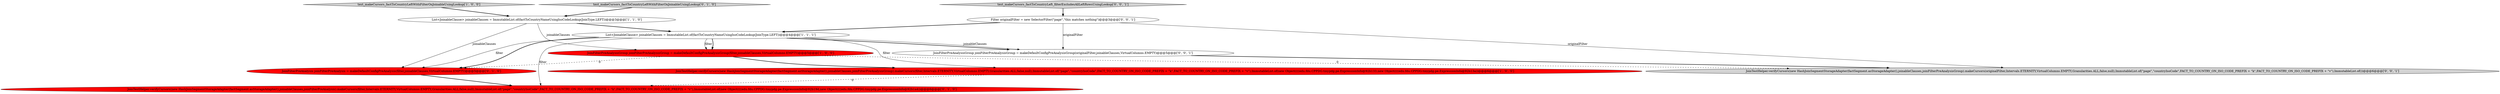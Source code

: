 digraph {
11 [style = filled, label = "JoinTestHelper.verifyCursors(new HashJoinSegmentStorageAdapter(factSegment.asStorageAdapter(),joinableClauses,joinFilterPreAnalysisGroup).makeCursors(originalFilter,Intervals.ETERNITY,VirtualColumns.EMPTY,Granularities.ALL,false,null),ImmutableList.of(\"page\",\"countryIsoCode\",FACT_TO_COUNTRY_ON_ISO_CODE_PREFIX + \"k\",FACT_TO_COUNTRY_ON_ISO_CODE_PREFIX + \"v\"),ImmutableList.of())@@@6@@@['0', '0', '1']", fillcolor = lightgray, shape = ellipse image = "AAA0AAABBB3BBB"];
6 [style = filled, label = "JoinFilterPreAnalysis joinFilterPreAnalysis = makeDefaultConfigPreAnalysis(filter,joinableClauses,VirtualColumns.EMPTY)@@@5@@@['0', '1', '0']", fillcolor = red, shape = ellipse image = "AAA1AAABBB2BBB"];
2 [style = filled, label = "List<JoinableClause> joinableClauses = ImmutableList.of(factToCountryNameUsingIsoCodeLookup(JoinType.LEFT))@@@3@@@['1', '1', '0']", fillcolor = white, shape = ellipse image = "AAA0AAABBB1BBB"];
7 [style = filled, label = "JoinTestHelper.verifyCursors(new HashJoinSegmentStorageAdapter(factSegment.asStorageAdapter(),joinableClauses,joinFilterPreAnalysis).makeCursors(filter,Intervals.ETERNITY,VirtualColumns.EMPTY,Granularities.ALL,false,null),ImmutableList.of(\"page\",\"countryIsoCode\",FACT_TO_COUNTRY_ON_ISO_CODE_PREFIX + \"k\",FACT_TO_COUNTRY_ON_ISO_CODE_PREFIX + \"v\"),ImmutableList.of(new Object((((edu.fdu.CPPDG.tinypdg.pe.ExpressionInfo@92b19d,new Object((((edu.fdu.CPPDG.tinypdg.pe.ExpressionInfo@92b1a4))@@@6@@@['0', '1', '0']", fillcolor = red, shape = ellipse image = "AAA1AAABBB2BBB"];
3 [style = filled, label = "test_makeCursors_factToCountryLeftWithFilterOnJoinableUsingLookup['1', '0', '0']", fillcolor = lightgray, shape = diamond image = "AAA0AAABBB1BBB"];
0 [style = filled, label = "JoinTestHelper.verifyCursors(new HashJoinSegmentStorageAdapter(factSegment.asStorageAdapter(),joinableClauses,joinFilterPreAnalysisGroup).makeCursors(filter,Intervals.ETERNITY,VirtualColumns.EMPTY,Granularities.ALL,false,null),ImmutableList.of(\"page\",\"countryIsoCode\",FACT_TO_COUNTRY_ON_ISO_CODE_PREFIX + \"k\",FACT_TO_COUNTRY_ON_ISO_CODE_PREFIX + \"v\"),ImmutableList.of(new Object((((edu.fdu.CPPDG.tinypdg.pe.ExpressionInfo@92b133,new Object((((edu.fdu.CPPDG.tinypdg.pe.ExpressionInfo@92b13a))@@@6@@@['1', '0', '0']", fillcolor = red, shape = ellipse image = "AAA1AAABBB1BBB"];
8 [style = filled, label = "JoinFilterPreAnalysisGroup joinFilterPreAnalysisGroup = makeDefaultConfigPreAnalysisGroup(originalFilter,joinableClauses,VirtualColumns.EMPTY)@@@5@@@['0', '0', '1']", fillcolor = white, shape = ellipse image = "AAA0AAABBB3BBB"];
4 [style = filled, label = "JoinFilterPreAnalysisGroup joinFilterPreAnalysisGroup = makeDefaultConfigPreAnalysisGroup(filter,joinableClauses,VirtualColumns.EMPTY)@@@5@@@['1', '0', '0']", fillcolor = red, shape = ellipse image = "AAA1AAABBB1BBB"];
9 [style = filled, label = "test_makeCursors_factToCountryLeft_filterExcludesAllLeftRowsUsingLookup['0', '0', '1']", fillcolor = lightgray, shape = diamond image = "AAA0AAABBB3BBB"];
10 [style = filled, label = "Filter originalFilter = new SelectorFilter(\"page\",\"this matches nothing\")@@@3@@@['0', '0', '1']", fillcolor = white, shape = ellipse image = "AAA0AAABBB3BBB"];
1 [style = filled, label = "List<JoinableClause> joinableClauses = ImmutableList.of(factToCountryNameUsingIsoCodeLookup(JoinType.LEFT))@@@4@@@['1', '1', '1']", fillcolor = white, shape = ellipse image = "AAA0AAABBB1BBB"];
5 [style = filled, label = "test_makeCursors_factToCountryLeftWithFilterOnJoinableUsingLookup['0', '1', '0']", fillcolor = lightgray, shape = diamond image = "AAA0AAABBB2BBB"];
1->4 [style = bold, label=""];
1->8 [style = bold, label=""];
1->7 [style = solid, label="filter"];
2->1 [style = bold, label=""];
1->4 [style = solid, label="filter"];
2->4 [style = solid, label="joinableClauses"];
9->10 [style = bold, label=""];
4->6 [style = dashed, label="0"];
4->0 [style = bold, label=""];
5->2 [style = bold, label=""];
1->0 [style = solid, label="filter"];
1->6 [style = bold, label=""];
3->2 [style = bold, label=""];
1->6 [style = solid, label="filter"];
10->8 [style = solid, label="originalFilter"];
1->8 [style = solid, label="joinableClauses"];
10->11 [style = solid, label="originalFilter"];
4->11 [style = dashed, label="0"];
6->7 [style = bold, label=""];
10->1 [style = bold, label=""];
0->7 [style = dashed, label="0"];
8->11 [style = bold, label=""];
2->6 [style = solid, label="joinableClauses"];
}
